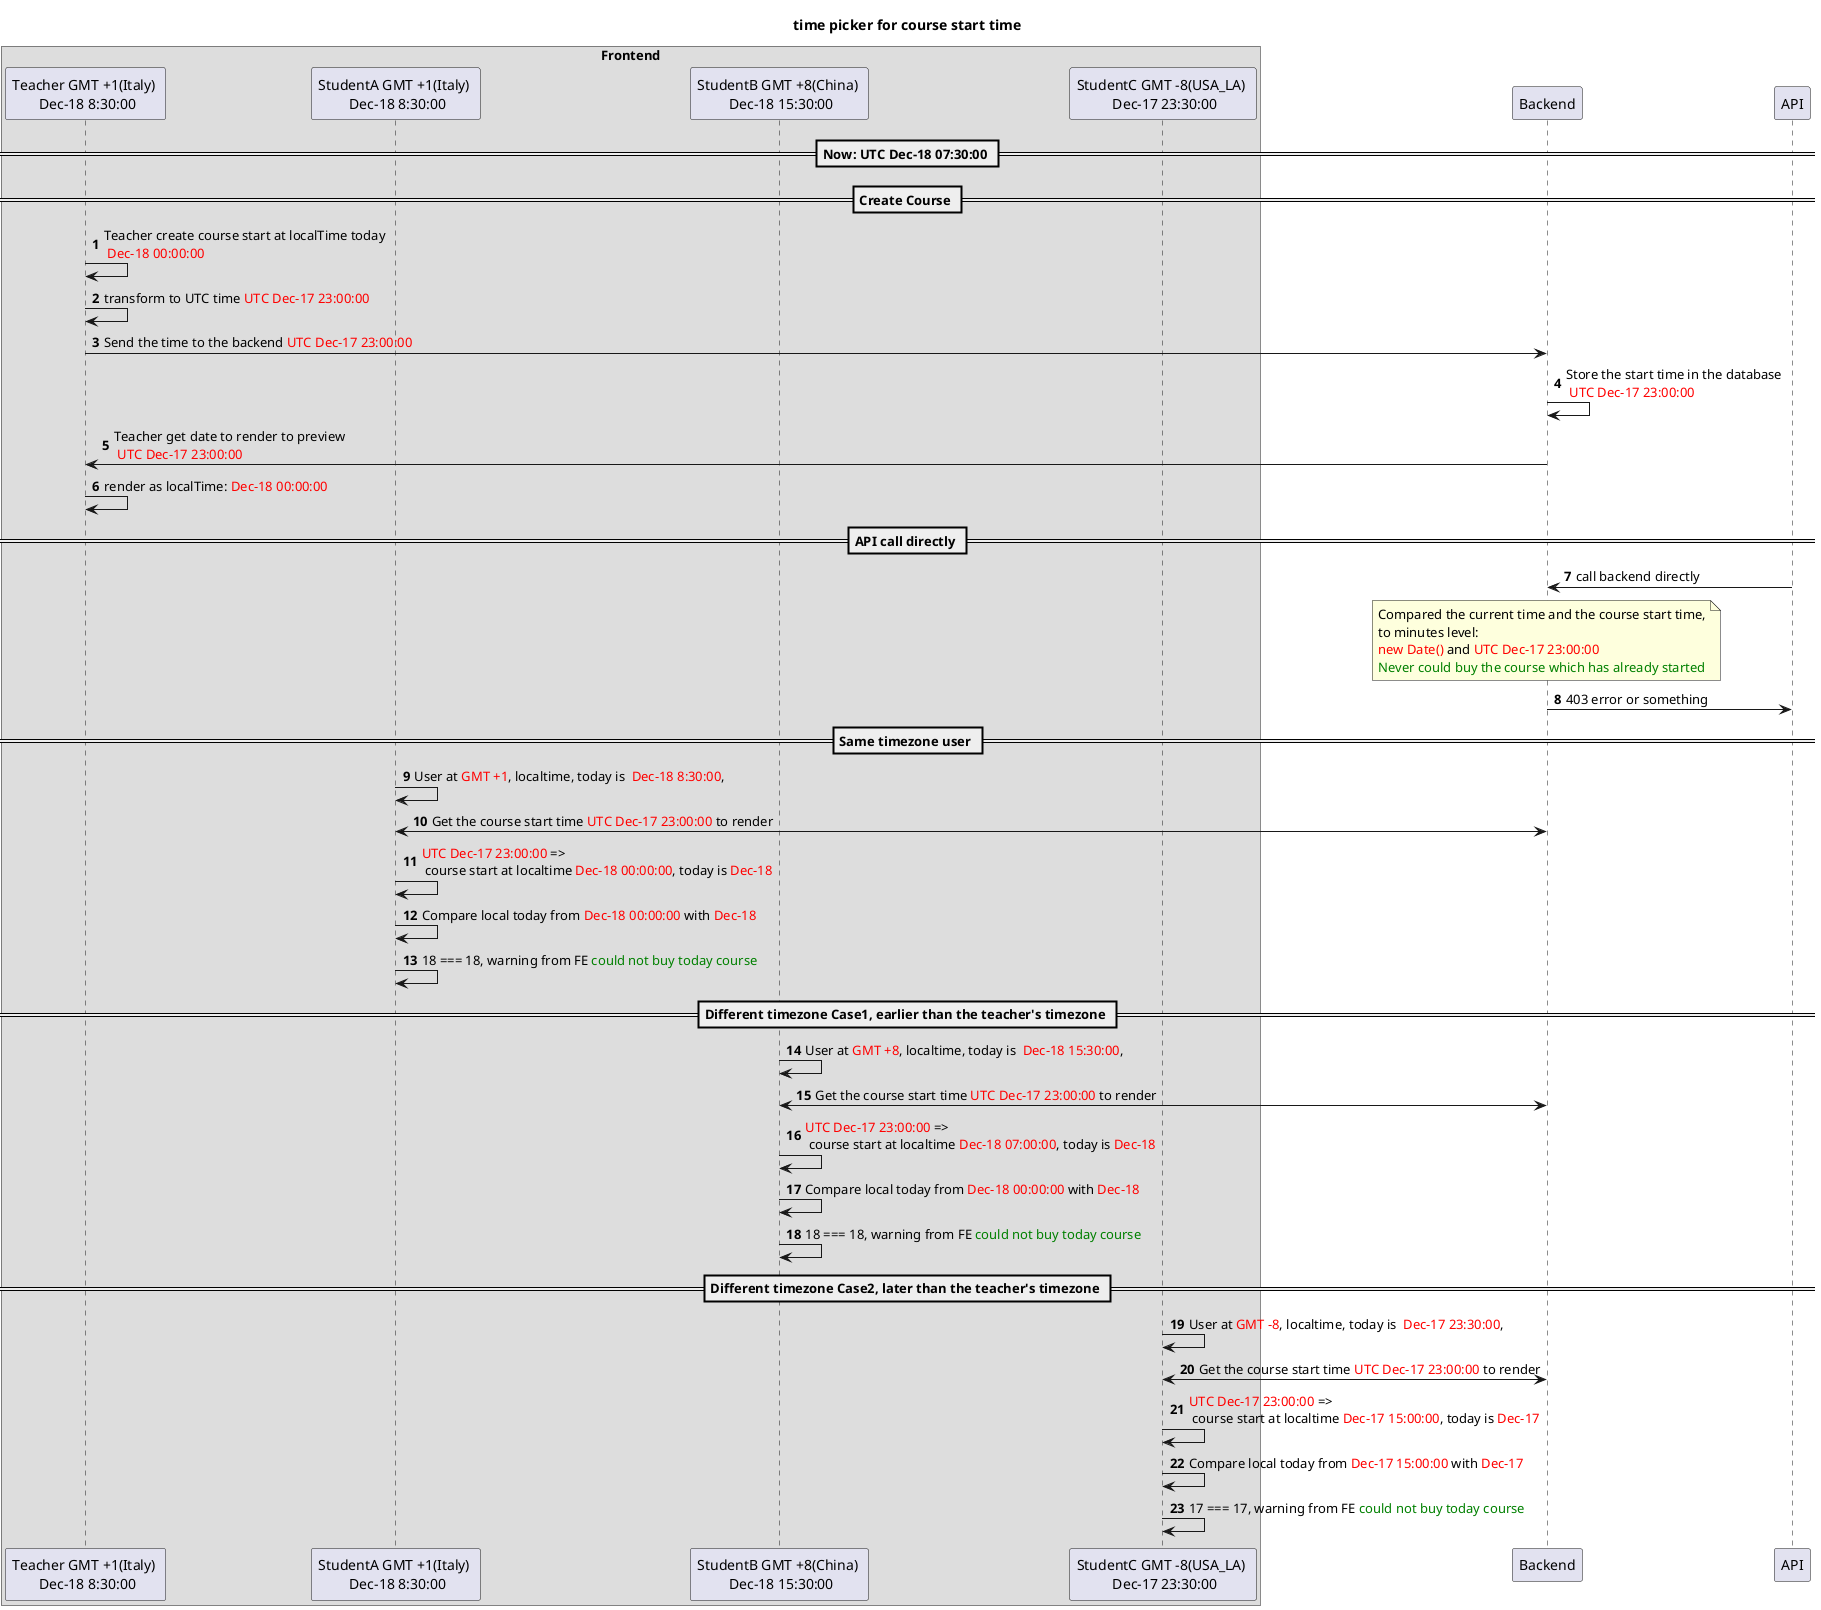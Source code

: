 @startuml
title "time picker for course start time"

box Frontend
participant "Teacher GMT +1(Italy) \n Dec-18 8:30:00" as FrontendA
participant "StudentA GMT +1(Italy) \n Dec-18 8:30:00" as FrontendB
participant "StudentB GMT +8(China) \n Dec-18 15:30:00" as FrontendC
participant "StudentC GMT -8(USA_LA) \n Dec-17 23:30:00" as FrontendD
end box

participant Backend
participant "API" as API

== Now: UTC Dec-18 07:30:00 ==
== Create Course ==
autonumber
FrontendA -> FrontendA: Teacher create course start at localTime today \n <color red>Dec-18 00:00:00</color>
FrontendA -> FrontendA: transform to UTC time <color red>UTC Dec-17 23:00:00</color>
FrontendA -> Backend: Send the time to the backend <color red>UTC Dec-17 23:00:00</color>
Backend -> Backend: Store the start time in the database \n <color red>UTC Dec-17 23:00:00</color>
Backend -> FrontendA: Teacher get date to render to preview \n <color red>UTC Dec-17 23:00:00</color>
FrontendA -> FrontendA: render as localTime: <color red>Dec-18 00:00:00</color>

== API call directly ==
API -> Backend: call backend directly
note over Backend
Compared the current time and the course start time,
to minutes level:
<color red>new Date()</color> and <color red>UTC Dec-17 23:00:00</color>
<color green>Never could buy the course which has already started</color>
endnote
Backend -> API: 403 error or something

== Same timezone user ==
FrontendB -> FrontendB: User at <color red>GMT +1</color>, localtime, today is <color red> Dec-18 8:30:00</color>,
FrontendB <-> Backend: Get the course start time <color red>UTC Dec-17 23:00:00</color> to render
FrontendB -> FrontendB: <color red>UTC Dec-17 23:00:00</color> => \n course start at localtime <color red>Dec-18 00:00:00</color>, today is <color red>Dec-18</color>
FrontendB -> FrontendB: Compare local today from <color red>Dec-18 00:00:00</color> with <color red>Dec-18</color>
FrontendB -> FrontendB: 18 === 18, warning from FE <color green>could not buy today course</color>

== Different timezone Case1, earlier than the teacher's timezone ==
FrontendC -> FrontendC: User at <color red>GMT +8</color>, localtime, today is <color red> Dec-18 15:30:00</color>,
FrontendC <-> Backend: Get the course start time <color red>UTC Dec-17 23:00:00</color> to render
FrontendC -> FrontendC: <color red>UTC Dec-17 23:00:00</color> => \n course start at localtime <color red>Dec-18 07:00:00</color>, today is <color red>Dec-18</color>
FrontendC -> FrontendC: Compare local today from <color red>Dec-18 00:00:00</color> with <color red>Dec-18</color>
FrontendC -> FrontendC: 18 === 18, warning from FE <color green>could not buy today course</color>

== Different timezone Case2, later than the teacher's timezone ==
FrontendD -> FrontendD: User at <color red>GMT -8</color>, localtime, today is <color red> Dec-17 23:30:00</color>,
FrontendD <-> Backend: Get the course start time <color red>UTC Dec-17 23:00:00</color> to render
FrontendD -> FrontendD: <color red>UTC Dec-17 23:00:00</color> => \n course start at localtime <color red>Dec-17 15:00:00</color>, today is <color red>Dec-17</color>
FrontendD -> FrontendD: Compare local today from <color red>Dec-17 15:00:00</color> with <color red>Dec-17</color>
FrontendD -> FrontendD: 17 === 17, warning from FE <color green>could not buy today course</color>


@enduml